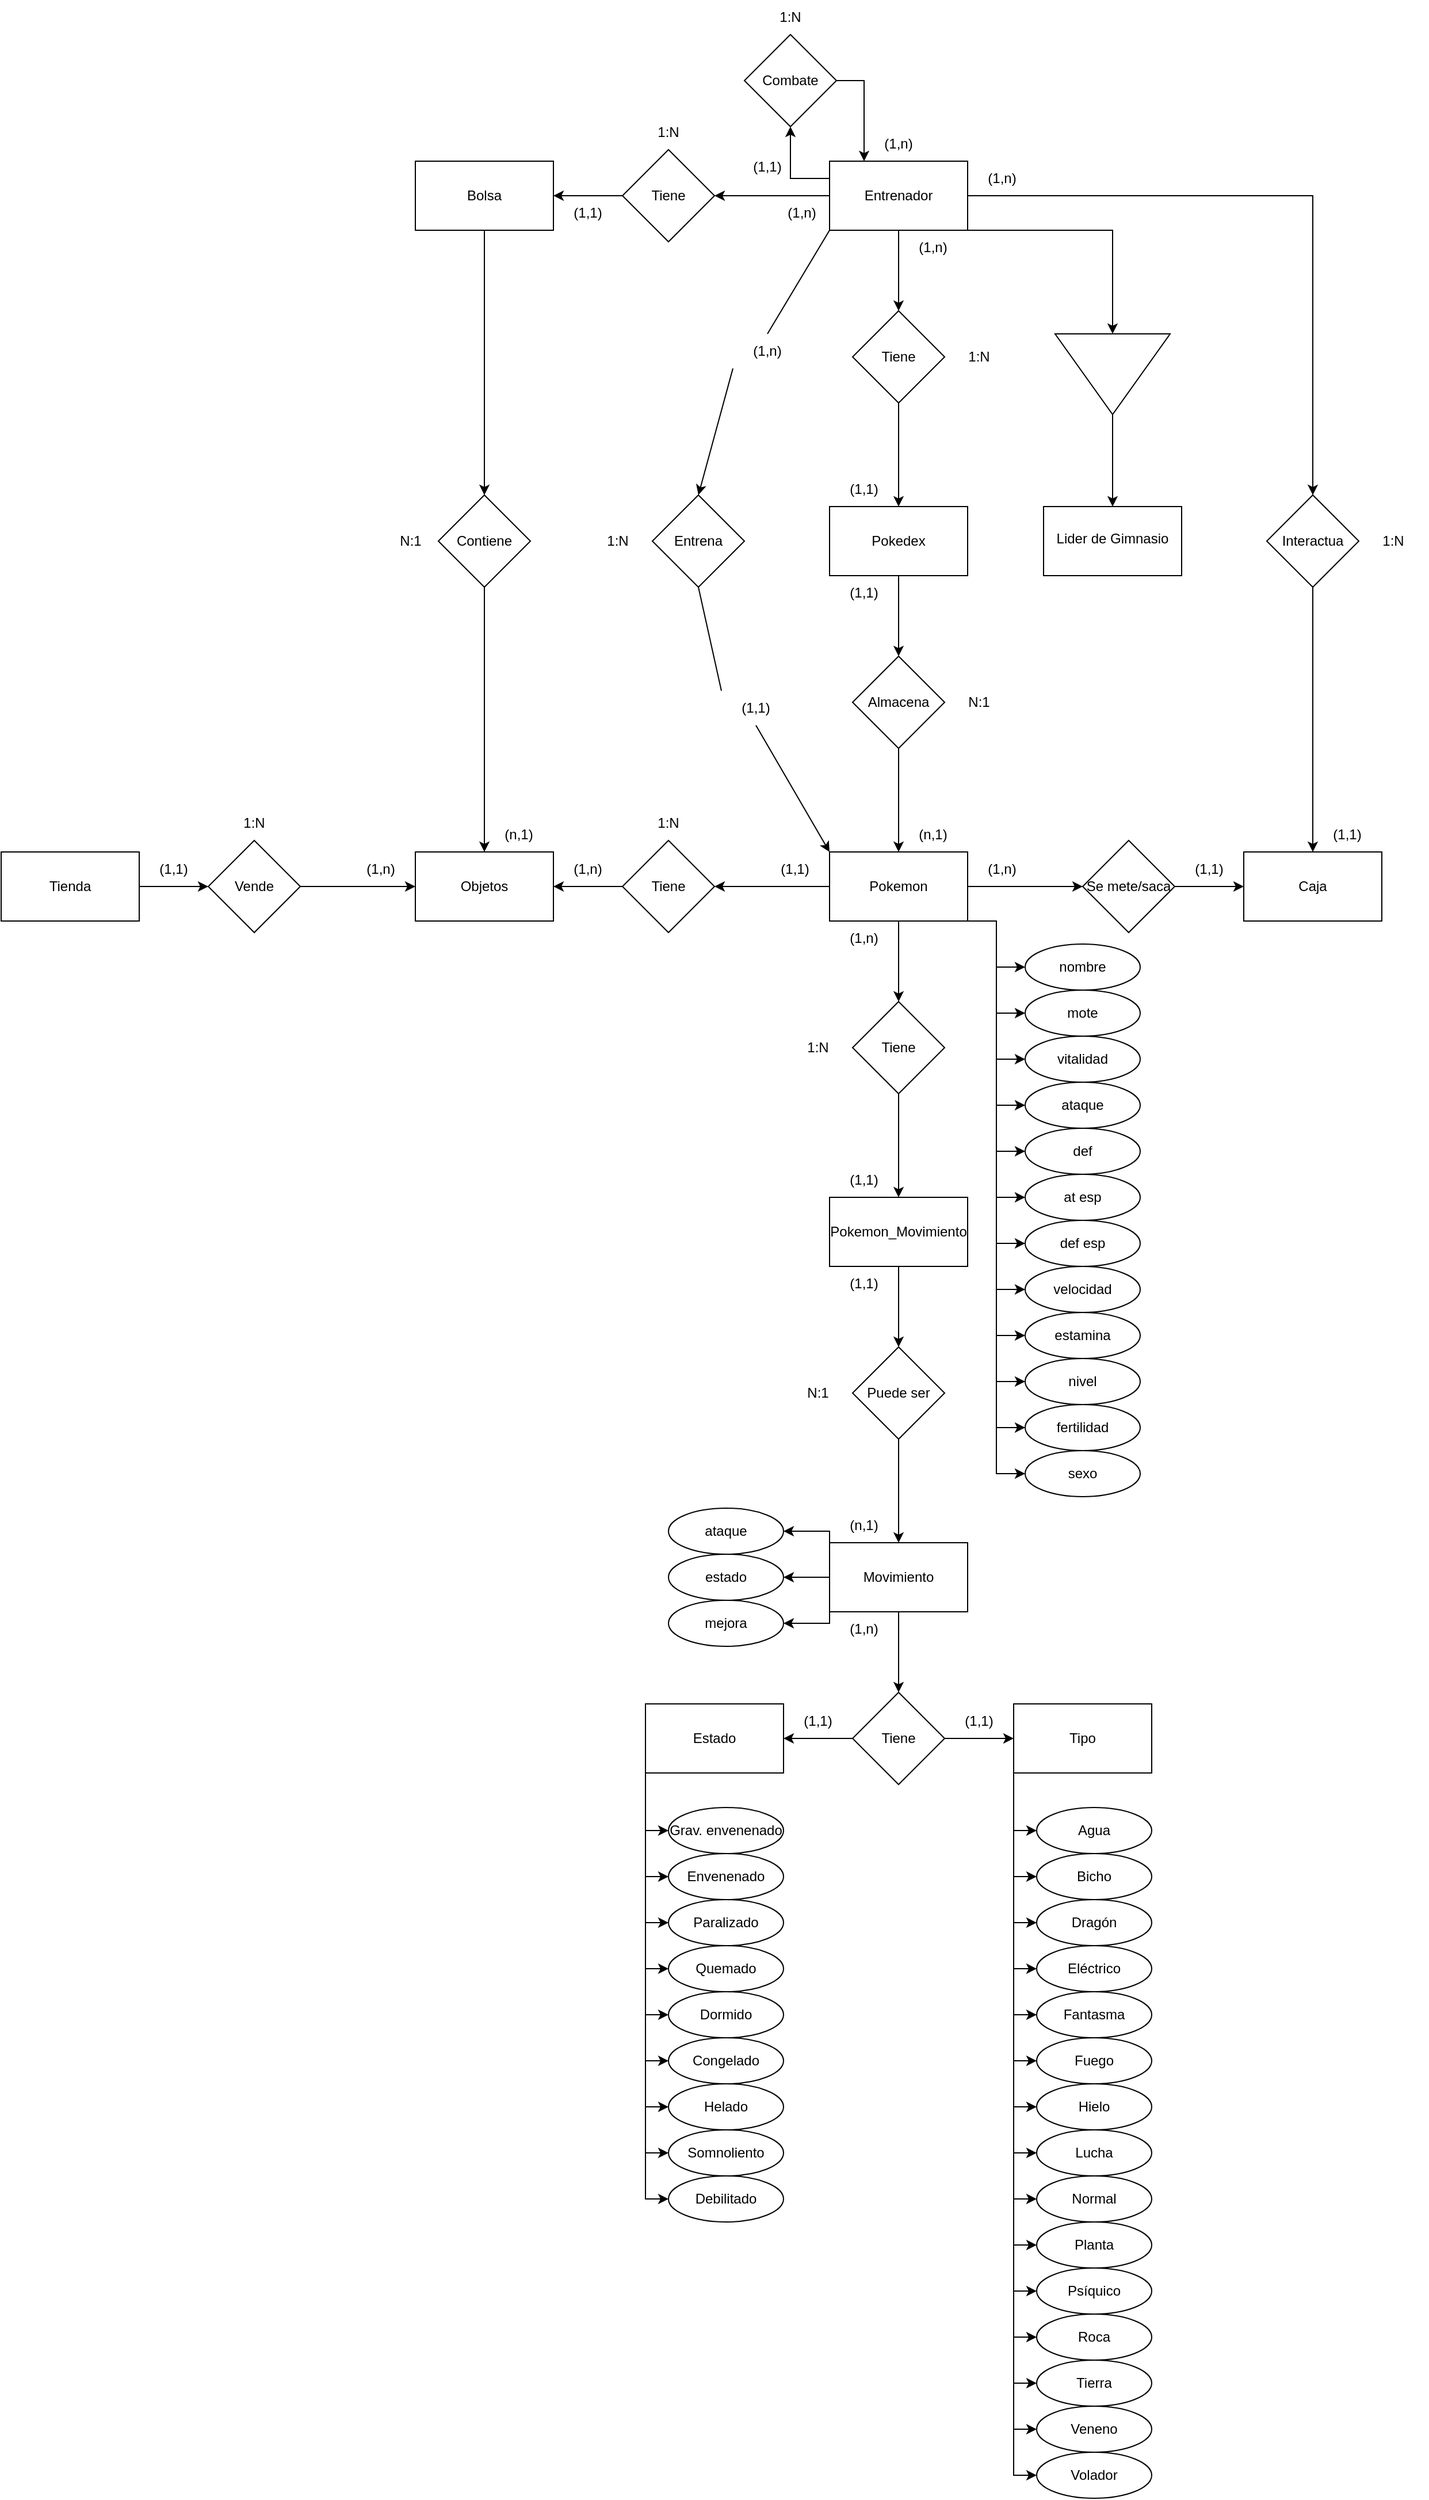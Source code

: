 <mxfile version="20.8.10" type="device"><diagram name="Página-1" id="UZi8G5ToxHjI9RxdLOUk"><mxGraphModel dx="1949" dy="1709" grid="1" gridSize="10" guides="1" tooltips="1" connect="1" arrows="1" fold="1" page="1" pageScale="1" pageWidth="827" pageHeight="1169" math="0" shadow="0"><root><mxCell id="0"/><mxCell id="1" parent="0"/><mxCell id="4YeHbaKFxN3O4BO8iiY4-3" value="" style="edgeStyle=orthogonalEdgeStyle;rounded=0;orthogonalLoop=1;jettySize=auto;html=1;" parent="1" source="4YeHbaKFxN3O4BO8iiY4-1" target="4YeHbaKFxN3O4BO8iiY4-2" edge="1"><mxGeometry relative="1" as="geometry"/></mxCell><mxCell id="4YeHbaKFxN3O4BO8iiY4-11" style="edgeStyle=orthogonalEdgeStyle;rounded=0;orthogonalLoop=1;jettySize=auto;html=1;exitX=0;exitY=0.25;exitDx=0;exitDy=0;entryX=0.5;entryY=1;entryDx=0;entryDy=0;" parent="1" source="4YeHbaKFxN3O4BO8iiY4-1" target="4YeHbaKFxN3O4BO8iiY4-10" edge="1"><mxGeometry relative="1" as="geometry"/></mxCell><mxCell id="4YeHbaKFxN3O4BO8iiY4-14" value="" style="edgeStyle=orthogonalEdgeStyle;rounded=0;orthogonalLoop=1;jettySize=auto;html=1;" parent="1" source="4YeHbaKFxN3O4BO8iiY4-1" target="4YeHbaKFxN3O4BO8iiY4-13" edge="1"><mxGeometry relative="1" as="geometry"/></mxCell><mxCell id="4YeHbaKFxN3O4BO8iiY4-26" style="edgeStyle=none;rounded=0;orthogonalLoop=1;jettySize=auto;html=1;exitX=0;exitY=1;exitDx=0;exitDy=0;entryX=0.5;entryY=0;entryDx=0;entryDy=0;startArrow=none;" parent="1" source="4YeHbaKFxN3O4BO8iiY4-72" target="4YeHbaKFxN3O4BO8iiY4-24" edge="1"><mxGeometry relative="1" as="geometry"/></mxCell><mxCell id="4YeHbaKFxN3O4BO8iiY4-49" style="edgeStyle=elbowEdgeStyle;rounded=0;orthogonalLoop=1;jettySize=auto;elbow=vertical;html=1;exitX=1;exitY=0.5;exitDx=0;exitDy=0;entryX=0.5;entryY=0;entryDx=0;entryDy=0;" parent="1" source="4YeHbaKFxN3O4BO8iiY4-1" target="4YeHbaKFxN3O4BO8iiY4-47" edge="1"><mxGeometry relative="1" as="geometry"><Array as="points"><mxPoint x="620" y="140"/></Array></mxGeometry></mxCell><mxCell id="4YeHbaKFxN3O4BO8iiY4-68" style="edgeStyle=elbowEdgeStyle;rounded=0;orthogonalLoop=1;jettySize=auto;elbow=vertical;html=1;exitX=1;exitY=0.75;exitDx=0;exitDy=0;entryX=0.5;entryY=1;entryDx=0;entryDy=0;entryPerimeter=0;" parent="1" source="4YeHbaKFxN3O4BO8iiY4-1" target="4YeHbaKFxN3O4BO8iiY4-69" edge="1"><mxGeometry relative="1" as="geometry"><mxPoint x="600" y="220" as="targetPoint"/><Array as="points"><mxPoint x="540" y="170"/></Array></mxGeometry></mxCell><mxCell id="4YeHbaKFxN3O4BO8iiY4-1" value="Entrenador" style="rounded=0;whiteSpace=wrap;html=1;" parent="1" vertex="1"><mxGeometry x="354" y="110" width="120" height="60" as="geometry"/></mxCell><mxCell id="4YeHbaKFxN3O4BO8iiY4-5" value="" style="edgeStyle=orthogonalEdgeStyle;rounded=0;orthogonalLoop=1;jettySize=auto;html=1;" parent="1" source="4YeHbaKFxN3O4BO8iiY4-2" target="4YeHbaKFxN3O4BO8iiY4-4" edge="1"><mxGeometry relative="1" as="geometry"/></mxCell><mxCell id="4YeHbaKFxN3O4BO8iiY4-2" value="Tiene" style="rhombus;whiteSpace=wrap;html=1;rounded=0;" parent="1" vertex="1"><mxGeometry x="374" y="240" width="80" height="80" as="geometry"/></mxCell><mxCell id="4YeHbaKFxN3O4BO8iiY4-7" value="" style="edgeStyle=orthogonalEdgeStyle;rounded=0;orthogonalLoop=1;jettySize=auto;html=1;" parent="1" source="4YeHbaKFxN3O4BO8iiY4-4" target="4YeHbaKFxN3O4BO8iiY4-6" edge="1"><mxGeometry relative="1" as="geometry"/></mxCell><mxCell id="4YeHbaKFxN3O4BO8iiY4-4" value="Pokedex" style="whiteSpace=wrap;html=1;rounded=0;" parent="1" vertex="1"><mxGeometry x="354" y="410" width="120" height="60" as="geometry"/></mxCell><mxCell id="4YeHbaKFxN3O4BO8iiY4-9" value="" style="edgeStyle=orthogonalEdgeStyle;rounded=0;orthogonalLoop=1;jettySize=auto;html=1;" parent="1" source="4YeHbaKFxN3O4BO8iiY4-6" target="4YeHbaKFxN3O4BO8iiY4-8" edge="1"><mxGeometry relative="1" as="geometry"/></mxCell><mxCell id="4YeHbaKFxN3O4BO8iiY4-6" value="Almacena" style="rhombus;whiteSpace=wrap;html=1;rounded=0;" parent="1" vertex="1"><mxGeometry x="374" y="540" width="80" height="80" as="geometry"/></mxCell><mxCell id="4YeHbaKFxN3O4BO8iiY4-18" value="" style="edgeStyle=orthogonalEdgeStyle;rounded=0;orthogonalLoop=1;jettySize=auto;html=1;" parent="1" source="4YeHbaKFxN3O4BO8iiY4-8" target="4YeHbaKFxN3O4BO8iiY4-17" edge="1"><mxGeometry relative="1" as="geometry"/></mxCell><mxCell id="4YeHbaKFxN3O4BO8iiY4-40" value="" style="edgeStyle=none;rounded=0;orthogonalLoop=1;jettySize=auto;html=1;" parent="1" source="4YeHbaKFxN3O4BO8iiY4-8" target="4YeHbaKFxN3O4BO8iiY4-39" edge="1"><mxGeometry relative="1" as="geometry"/></mxCell><mxCell id="4YeHbaKFxN3O4BO8iiY4-51" value="" style="edgeStyle=elbowEdgeStyle;rounded=0;orthogonalLoop=1;jettySize=auto;elbow=vertical;html=1;" parent="1" source="4YeHbaKFxN3O4BO8iiY4-8" target="4YeHbaKFxN3O4BO8iiY4-50" edge="1"><mxGeometry relative="1" as="geometry"/></mxCell><mxCell id="4YeHbaKFxN3O4BO8iiY4-188" style="edgeStyle=elbowEdgeStyle;rounded=0;orthogonalLoop=1;jettySize=auto;html=1;exitX=1;exitY=1;exitDx=0;exitDy=0;entryX=0;entryY=0.5;entryDx=0;entryDy=0;" parent="1" source="4YeHbaKFxN3O4BO8iiY4-8" target="4YeHbaKFxN3O4BO8iiY4-176" edge="1"><mxGeometry relative="1" as="geometry"/></mxCell><mxCell id="4YeHbaKFxN3O4BO8iiY4-189" style="edgeStyle=elbowEdgeStyle;rounded=0;orthogonalLoop=1;jettySize=auto;html=1;exitX=1;exitY=1;exitDx=0;exitDy=0;entryX=0;entryY=0.5;entryDx=0;entryDy=0;" parent="1" source="4YeHbaKFxN3O4BO8iiY4-8" target="4YeHbaKFxN3O4BO8iiY4-177" edge="1"><mxGeometry relative="1" as="geometry"/></mxCell><mxCell id="4YeHbaKFxN3O4BO8iiY4-190" style="edgeStyle=elbowEdgeStyle;rounded=0;orthogonalLoop=1;jettySize=auto;html=1;exitX=1;exitY=1;exitDx=0;exitDy=0;entryX=0;entryY=0.5;entryDx=0;entryDy=0;" parent="1" source="4YeHbaKFxN3O4BO8iiY4-8" target="4YeHbaKFxN3O4BO8iiY4-178" edge="1"><mxGeometry relative="1" as="geometry"/></mxCell><mxCell id="4YeHbaKFxN3O4BO8iiY4-191" style="edgeStyle=elbowEdgeStyle;rounded=0;orthogonalLoop=1;jettySize=auto;html=1;exitX=1;exitY=1;exitDx=0;exitDy=0;entryX=0;entryY=0.5;entryDx=0;entryDy=0;" parent="1" source="4YeHbaKFxN3O4BO8iiY4-8" target="4YeHbaKFxN3O4BO8iiY4-179" edge="1"><mxGeometry relative="1" as="geometry"/></mxCell><mxCell id="4YeHbaKFxN3O4BO8iiY4-192" style="edgeStyle=elbowEdgeStyle;rounded=0;orthogonalLoop=1;jettySize=auto;html=1;exitX=1;exitY=1;exitDx=0;exitDy=0;entryX=0;entryY=0.5;entryDx=0;entryDy=0;" parent="1" source="4YeHbaKFxN3O4BO8iiY4-8" target="4YeHbaKFxN3O4BO8iiY4-180" edge="1"><mxGeometry relative="1" as="geometry"/></mxCell><mxCell id="4YeHbaKFxN3O4BO8iiY4-193" style="edgeStyle=elbowEdgeStyle;rounded=0;orthogonalLoop=1;jettySize=auto;html=1;exitX=1;exitY=1;exitDx=0;exitDy=0;entryX=0;entryY=0.5;entryDx=0;entryDy=0;" parent="1" source="4YeHbaKFxN3O4BO8iiY4-8" target="4YeHbaKFxN3O4BO8iiY4-181" edge="1"><mxGeometry relative="1" as="geometry"/></mxCell><mxCell id="4YeHbaKFxN3O4BO8iiY4-194" style="edgeStyle=elbowEdgeStyle;rounded=0;orthogonalLoop=1;jettySize=auto;html=1;exitX=1;exitY=1;exitDx=0;exitDy=0;entryX=0;entryY=0.5;entryDx=0;entryDy=0;" parent="1" source="4YeHbaKFxN3O4BO8iiY4-8" target="4YeHbaKFxN3O4BO8iiY4-182" edge="1"><mxGeometry relative="1" as="geometry"/></mxCell><mxCell id="4YeHbaKFxN3O4BO8iiY4-195" style="edgeStyle=elbowEdgeStyle;rounded=0;orthogonalLoop=1;jettySize=auto;html=1;exitX=1;exitY=1;exitDx=0;exitDy=0;entryX=0;entryY=0.5;entryDx=0;entryDy=0;" parent="1" source="4YeHbaKFxN3O4BO8iiY4-8" target="4YeHbaKFxN3O4BO8iiY4-183" edge="1"><mxGeometry relative="1" as="geometry"/></mxCell><mxCell id="4YeHbaKFxN3O4BO8iiY4-196" style="edgeStyle=elbowEdgeStyle;rounded=0;orthogonalLoop=1;jettySize=auto;html=1;exitX=1;exitY=1;exitDx=0;exitDy=0;entryX=0;entryY=0.5;entryDx=0;entryDy=0;" parent="1" source="4YeHbaKFxN3O4BO8iiY4-8" target="4YeHbaKFxN3O4BO8iiY4-184" edge="1"><mxGeometry relative="1" as="geometry"/></mxCell><mxCell id="4YeHbaKFxN3O4BO8iiY4-197" style="edgeStyle=elbowEdgeStyle;rounded=0;orthogonalLoop=1;jettySize=auto;html=1;exitX=1;exitY=1;exitDx=0;exitDy=0;entryX=0;entryY=0.5;entryDx=0;entryDy=0;" parent="1" source="4YeHbaKFxN3O4BO8iiY4-8" target="4YeHbaKFxN3O4BO8iiY4-185" edge="1"><mxGeometry relative="1" as="geometry"/></mxCell><mxCell id="4YeHbaKFxN3O4BO8iiY4-198" style="edgeStyle=elbowEdgeStyle;rounded=0;orthogonalLoop=1;jettySize=auto;html=1;exitX=1;exitY=1;exitDx=0;exitDy=0;entryX=0;entryY=0.5;entryDx=0;entryDy=0;" parent="1" source="4YeHbaKFxN3O4BO8iiY4-8" target="4YeHbaKFxN3O4BO8iiY4-186" edge="1"><mxGeometry relative="1" as="geometry"/></mxCell><mxCell id="4YeHbaKFxN3O4BO8iiY4-199" style="edgeStyle=elbowEdgeStyle;rounded=0;orthogonalLoop=1;jettySize=auto;html=1;exitX=1;exitY=1;exitDx=0;exitDy=0;entryX=0;entryY=0.5;entryDx=0;entryDy=0;" parent="1" source="4YeHbaKFxN3O4BO8iiY4-8" target="4YeHbaKFxN3O4BO8iiY4-187" edge="1"><mxGeometry relative="1" as="geometry"/></mxCell><mxCell id="4YeHbaKFxN3O4BO8iiY4-8" value="Pokemon" style="rounded=0;whiteSpace=wrap;html=1;" parent="1" vertex="1"><mxGeometry x="354" y="710" width="120" height="60" as="geometry"/></mxCell><mxCell id="4YeHbaKFxN3O4BO8iiY4-12" style="edgeStyle=orthogonalEdgeStyle;rounded=0;orthogonalLoop=1;jettySize=auto;html=1;exitX=1;exitY=0.5;exitDx=0;exitDy=0;entryX=0.25;entryY=0;entryDx=0;entryDy=0;" parent="1" source="4YeHbaKFxN3O4BO8iiY4-10" target="4YeHbaKFxN3O4BO8iiY4-1" edge="1"><mxGeometry relative="1" as="geometry"/></mxCell><mxCell id="4YeHbaKFxN3O4BO8iiY4-10" value="Combate" style="rhombus;whiteSpace=wrap;html=1;rounded=0;" parent="1" vertex="1"><mxGeometry x="280" width="80" height="80" as="geometry"/></mxCell><mxCell id="4YeHbaKFxN3O4BO8iiY4-16" value="" style="edgeStyle=orthogonalEdgeStyle;rounded=0;orthogonalLoop=1;jettySize=auto;html=1;" parent="1" source="4YeHbaKFxN3O4BO8iiY4-13" target="4YeHbaKFxN3O4BO8iiY4-15" edge="1"><mxGeometry relative="1" as="geometry"/></mxCell><mxCell id="4YeHbaKFxN3O4BO8iiY4-13" value="Tiene" style="rhombus;whiteSpace=wrap;html=1;rounded=0;" parent="1" vertex="1"><mxGeometry x="174" y="100" width="80" height="80" as="geometry"/></mxCell><mxCell id="4YeHbaKFxN3O4BO8iiY4-22" value="" style="edgeStyle=orthogonalEdgeStyle;rounded=0;orthogonalLoop=1;jettySize=auto;html=1;" parent="1" source="4YeHbaKFxN3O4BO8iiY4-15" target="4YeHbaKFxN3O4BO8iiY4-21" edge="1"><mxGeometry relative="1" as="geometry"/></mxCell><mxCell id="4YeHbaKFxN3O4BO8iiY4-15" value="Bolsa" style="rounded=0;whiteSpace=wrap;html=1;" parent="1" vertex="1"><mxGeometry x="-6" y="110" width="120" height="60" as="geometry"/></mxCell><mxCell id="4YeHbaKFxN3O4BO8iiY4-20" value="" style="edgeStyle=orthogonalEdgeStyle;rounded=0;orthogonalLoop=1;jettySize=auto;html=1;" parent="1" source="4YeHbaKFxN3O4BO8iiY4-17" target="4YeHbaKFxN3O4BO8iiY4-19" edge="1"><mxGeometry relative="1" as="geometry"/></mxCell><mxCell id="4YeHbaKFxN3O4BO8iiY4-17" value="Tiene" style="rhombus;whiteSpace=wrap;html=1;rounded=0;" parent="1" vertex="1"><mxGeometry x="174" y="700" width="80" height="80" as="geometry"/></mxCell><mxCell id="4YeHbaKFxN3O4BO8iiY4-19" value="Objetos" style="whiteSpace=wrap;html=1;rounded=0;" parent="1" vertex="1"><mxGeometry x="-6" y="710" width="120" height="60" as="geometry"/></mxCell><mxCell id="4YeHbaKFxN3O4BO8iiY4-23" style="edgeStyle=orthogonalEdgeStyle;rounded=0;orthogonalLoop=1;jettySize=auto;html=1;exitX=0.5;exitY=1;exitDx=0;exitDy=0;entryX=0.5;entryY=0;entryDx=0;entryDy=0;" parent="1" source="4YeHbaKFxN3O4BO8iiY4-21" target="4YeHbaKFxN3O4BO8iiY4-19" edge="1"><mxGeometry relative="1" as="geometry"/></mxCell><mxCell id="4YeHbaKFxN3O4BO8iiY4-21" value="Contiene" style="rhombus;whiteSpace=wrap;html=1;rounded=0;" parent="1" vertex="1"><mxGeometry x="14" y="400" width="80" height="80" as="geometry"/></mxCell><mxCell id="4YeHbaKFxN3O4BO8iiY4-27" style="edgeStyle=none;rounded=0;orthogonalLoop=1;jettySize=auto;html=1;exitX=0.5;exitY=1;exitDx=0;exitDy=0;entryX=0;entryY=0;entryDx=0;entryDy=0;startArrow=none;" parent="1" source="4YeHbaKFxN3O4BO8iiY4-75" target="4YeHbaKFxN3O4BO8iiY4-8" edge="1"><mxGeometry relative="1" as="geometry"/></mxCell><mxCell id="4YeHbaKFxN3O4BO8iiY4-24" value="Entrena" style="rhombus;whiteSpace=wrap;html=1;rounded=0;" parent="1" vertex="1"><mxGeometry x="200" y="400" width="80" height="80" as="geometry"/></mxCell><mxCell id="4YeHbaKFxN3O4BO8iiY4-38" style="edgeStyle=none;rounded=0;orthogonalLoop=1;jettySize=auto;html=1;exitX=1;exitY=0.5;exitDx=0;exitDy=0;entryX=0;entryY=0.5;entryDx=0;entryDy=0;" parent="1" source="4YeHbaKFxN3O4BO8iiY4-32" target="4YeHbaKFxN3O4BO8iiY4-19" edge="1"><mxGeometry relative="1" as="geometry"/></mxCell><mxCell id="4YeHbaKFxN3O4BO8iiY4-32" value="Vende" style="rhombus;whiteSpace=wrap;html=1;rounded=0;" parent="1" vertex="1"><mxGeometry x="-186" y="700" width="80" height="80" as="geometry"/></mxCell><mxCell id="4YeHbaKFxN3O4BO8iiY4-37" style="edgeStyle=none;rounded=0;orthogonalLoop=1;jettySize=auto;html=1;exitX=1;exitY=0.5;exitDx=0;exitDy=0;entryX=0;entryY=0.5;entryDx=0;entryDy=0;" parent="1" source="4YeHbaKFxN3O4BO8iiY4-34" target="4YeHbaKFxN3O4BO8iiY4-32" edge="1"><mxGeometry relative="1" as="geometry"/></mxCell><mxCell id="4YeHbaKFxN3O4BO8iiY4-34" value="Tienda" style="whiteSpace=wrap;html=1;rounded=0;" parent="1" vertex="1"><mxGeometry x="-366" y="710" width="120" height="60" as="geometry"/></mxCell><mxCell id="4YeHbaKFxN3O4BO8iiY4-42" value="" style="edgeStyle=none;rounded=0;orthogonalLoop=1;jettySize=auto;html=1;" parent="1" source="4YeHbaKFxN3O4BO8iiY4-39" target="4YeHbaKFxN3O4BO8iiY4-41" edge="1"><mxGeometry relative="1" as="geometry"/></mxCell><mxCell id="4YeHbaKFxN3O4BO8iiY4-39" value="Se mete/saca" style="rhombus;whiteSpace=wrap;html=1;rounded=0;" parent="1" vertex="1"><mxGeometry x="574" y="700" width="80" height="80" as="geometry"/></mxCell><mxCell id="4YeHbaKFxN3O4BO8iiY4-41" value="Caja" style="whiteSpace=wrap;html=1;rounded=0;" parent="1" vertex="1"><mxGeometry x="714" y="710" width="120" height="60" as="geometry"/></mxCell><mxCell id="4YeHbaKFxN3O4BO8iiY4-48" style="edgeStyle=elbowEdgeStyle;rounded=0;orthogonalLoop=1;jettySize=auto;elbow=vertical;html=1;exitX=0.5;exitY=1;exitDx=0;exitDy=0;entryX=0.5;entryY=0;entryDx=0;entryDy=0;" parent="1" source="4YeHbaKFxN3O4BO8iiY4-47" target="4YeHbaKFxN3O4BO8iiY4-41" edge="1"><mxGeometry relative="1" as="geometry"/></mxCell><mxCell id="4YeHbaKFxN3O4BO8iiY4-47" value="Interactua" style="rhombus;whiteSpace=wrap;html=1;rounded=0;" parent="1" vertex="1"><mxGeometry x="734" y="400" width="80" height="80" as="geometry"/></mxCell><mxCell id="4YeHbaKFxN3O4BO8iiY4-53" value="" style="edgeStyle=elbowEdgeStyle;rounded=0;orthogonalLoop=1;jettySize=auto;elbow=vertical;html=1;" parent="1" source="4YeHbaKFxN3O4BO8iiY4-50" target="4YeHbaKFxN3O4BO8iiY4-52" edge="1"><mxGeometry relative="1" as="geometry"/></mxCell><mxCell id="4YeHbaKFxN3O4BO8iiY4-50" value="Tiene" style="rhombus;whiteSpace=wrap;html=1;rounded=0;" parent="1" vertex="1"><mxGeometry x="374" y="840" width="80" height="80" as="geometry"/></mxCell><mxCell id="4YeHbaKFxN3O4BO8iiY4-55" value="" style="edgeStyle=elbowEdgeStyle;rounded=0;orthogonalLoop=1;jettySize=auto;elbow=vertical;html=1;" parent="1" source="4YeHbaKFxN3O4BO8iiY4-52" target="4YeHbaKFxN3O4BO8iiY4-54" edge="1"><mxGeometry relative="1" as="geometry"/></mxCell><mxCell id="4YeHbaKFxN3O4BO8iiY4-52" value="Pokemon_Movimiento" style="whiteSpace=wrap;html=1;rounded=0;" parent="1" vertex="1"><mxGeometry x="354" y="1010" width="120" height="60" as="geometry"/></mxCell><mxCell id="4YeHbaKFxN3O4BO8iiY4-61" value="" style="edgeStyle=elbowEdgeStyle;rounded=0;orthogonalLoop=1;jettySize=auto;elbow=vertical;html=1;" parent="1" source="4YeHbaKFxN3O4BO8iiY4-54" target="4YeHbaKFxN3O4BO8iiY4-60" edge="1"><mxGeometry relative="1" as="geometry"/></mxCell><mxCell id="4YeHbaKFxN3O4BO8iiY4-54" value="Puede ser" style="rhombus;whiteSpace=wrap;html=1;rounded=0;" parent="1" vertex="1"><mxGeometry x="374" y="1140" width="80" height="80" as="geometry"/></mxCell><mxCell id="4YeHbaKFxN3O4BO8iiY4-63" value="" style="edgeStyle=elbowEdgeStyle;rounded=0;orthogonalLoop=1;jettySize=auto;elbow=vertical;html=1;" parent="1" source="4YeHbaKFxN3O4BO8iiY4-60" target="4YeHbaKFxN3O4BO8iiY4-62" edge="1"><mxGeometry relative="1" as="geometry"/></mxCell><mxCell id="4YeHbaKFxN3O4BO8iiY4-122" style="edgeStyle=elbowEdgeStyle;rounded=0;orthogonalLoop=1;jettySize=auto;elbow=vertical;html=1;exitX=0;exitY=0.5;exitDx=0;exitDy=0;entryX=1;entryY=0.5;entryDx=0;entryDy=0;" parent="1" source="4YeHbaKFxN3O4BO8iiY4-60" target="4YeHbaKFxN3O4BO8iiY4-119" edge="1"><mxGeometry relative="1" as="geometry"/></mxCell><mxCell id="4YeHbaKFxN3O4BO8iiY4-123" style="edgeStyle=elbowEdgeStyle;rounded=0;orthogonalLoop=1;jettySize=auto;elbow=vertical;html=1;exitX=0;exitY=0.5;exitDx=0;exitDy=0;entryX=1;entryY=0.5;entryDx=0;entryDy=0;" parent="1" source="4YeHbaKFxN3O4BO8iiY4-60" target="4YeHbaKFxN3O4BO8iiY4-118" edge="1"><mxGeometry relative="1" as="geometry"><Array as="points"><mxPoint x="340" y="1300"/></Array></mxGeometry></mxCell><mxCell id="4YeHbaKFxN3O4BO8iiY4-124" style="edgeStyle=elbowEdgeStyle;rounded=0;orthogonalLoop=1;jettySize=auto;elbow=vertical;html=1;exitX=0;exitY=0.5;exitDx=0;exitDy=0;entryX=1;entryY=0.5;entryDx=0;entryDy=0;" parent="1" source="4YeHbaKFxN3O4BO8iiY4-60" target="4YeHbaKFxN3O4BO8iiY4-120" edge="1"><mxGeometry relative="1" as="geometry"><Array as="points"><mxPoint x="330" y="1380"/></Array></mxGeometry></mxCell><mxCell id="4YeHbaKFxN3O4BO8iiY4-60" value="Movimiento" style="whiteSpace=wrap;html=1;rounded=0;" parent="1" vertex="1"><mxGeometry x="354" y="1310" width="120" height="60" as="geometry"/></mxCell><mxCell id="4YeHbaKFxN3O4BO8iiY4-65" value="" style="edgeStyle=elbowEdgeStyle;rounded=0;orthogonalLoop=1;jettySize=auto;elbow=vertical;html=1;" parent="1" source="4YeHbaKFxN3O4BO8iiY4-62" target="4YeHbaKFxN3O4BO8iiY4-64" edge="1"><mxGeometry relative="1" as="geometry"/></mxCell><mxCell id="4YeHbaKFxN3O4BO8iiY4-67" value="" style="edgeStyle=elbowEdgeStyle;rounded=0;orthogonalLoop=1;jettySize=auto;elbow=vertical;html=1;" parent="1" source="4YeHbaKFxN3O4BO8iiY4-62" target="4YeHbaKFxN3O4BO8iiY4-66" edge="1"><mxGeometry relative="1" as="geometry"/></mxCell><mxCell id="4YeHbaKFxN3O4BO8iiY4-62" value="Tiene" style="rhombus;whiteSpace=wrap;html=1;rounded=0;" parent="1" vertex="1"><mxGeometry x="374" y="1440" width="80" height="80" as="geometry"/></mxCell><mxCell id="4YeHbaKFxN3O4BO8iiY4-161" style="edgeStyle=elbowEdgeStyle;rounded=0;orthogonalLoop=1;jettySize=auto;html=1;exitX=0;exitY=1;exitDx=0;exitDy=0;entryX=0;entryY=0.5;entryDx=0;entryDy=0;" parent="1" source="4YeHbaKFxN3O4BO8iiY4-64" target="4YeHbaKFxN3O4BO8iiY4-146" edge="1"><mxGeometry relative="1" as="geometry"><Array as="points"><mxPoint x="514" y="1550"/></Array></mxGeometry></mxCell><mxCell id="4YeHbaKFxN3O4BO8iiY4-162" style="edgeStyle=elbowEdgeStyle;rounded=0;orthogonalLoop=1;jettySize=auto;html=1;exitX=0;exitY=1;exitDx=0;exitDy=0;entryX=0;entryY=0.5;entryDx=0;entryDy=0;" parent="1" source="4YeHbaKFxN3O4BO8iiY4-64" target="4YeHbaKFxN3O4BO8iiY4-147" edge="1"><mxGeometry relative="1" as="geometry"><Array as="points"><mxPoint x="514" y="1550"/></Array></mxGeometry></mxCell><mxCell id="4YeHbaKFxN3O4BO8iiY4-163" style="edgeStyle=elbowEdgeStyle;rounded=0;orthogonalLoop=1;jettySize=auto;html=1;exitX=0;exitY=1;exitDx=0;exitDy=0;entryX=0;entryY=0.5;entryDx=0;entryDy=0;" parent="1" source="4YeHbaKFxN3O4BO8iiY4-64" target="4YeHbaKFxN3O4BO8iiY4-148" edge="1"><mxGeometry relative="1" as="geometry"><Array as="points"><mxPoint x="514" y="1550"/></Array></mxGeometry></mxCell><mxCell id="4YeHbaKFxN3O4BO8iiY4-164" style="edgeStyle=elbowEdgeStyle;rounded=0;orthogonalLoop=1;jettySize=auto;html=1;exitX=0;exitY=1;exitDx=0;exitDy=0;entryX=0;entryY=0.5;entryDx=0;entryDy=0;" parent="1" source="4YeHbaKFxN3O4BO8iiY4-64" target="4YeHbaKFxN3O4BO8iiY4-149" edge="1"><mxGeometry relative="1" as="geometry"><Array as="points"><mxPoint x="514" y="1550"/></Array></mxGeometry></mxCell><mxCell id="4YeHbaKFxN3O4BO8iiY4-165" style="edgeStyle=elbowEdgeStyle;rounded=0;orthogonalLoop=1;jettySize=auto;html=1;exitX=0;exitY=1;exitDx=0;exitDy=0;entryX=0;entryY=0.5;entryDx=0;entryDy=0;" parent="1" source="4YeHbaKFxN3O4BO8iiY4-64" target="4YeHbaKFxN3O4BO8iiY4-150" edge="1"><mxGeometry relative="1" as="geometry"><Array as="points"><mxPoint x="514" y="1540"/></Array></mxGeometry></mxCell><mxCell id="4YeHbaKFxN3O4BO8iiY4-166" style="edgeStyle=elbowEdgeStyle;rounded=0;orthogonalLoop=1;jettySize=auto;html=1;exitX=0;exitY=1;exitDx=0;exitDy=0;entryX=0;entryY=0.5;entryDx=0;entryDy=0;" parent="1" source="4YeHbaKFxN3O4BO8iiY4-64" target="4YeHbaKFxN3O4BO8iiY4-151" edge="1"><mxGeometry relative="1" as="geometry"><Array as="points"><mxPoint x="514" y="1540"/></Array></mxGeometry></mxCell><mxCell id="4YeHbaKFxN3O4BO8iiY4-167" style="edgeStyle=elbowEdgeStyle;rounded=0;orthogonalLoop=1;jettySize=auto;html=1;exitX=0;exitY=1;exitDx=0;exitDy=0;entryX=0;entryY=0.5;entryDx=0;entryDy=0;" parent="1" source="4YeHbaKFxN3O4BO8iiY4-64" target="4YeHbaKFxN3O4BO8iiY4-152" edge="1"><mxGeometry relative="1" as="geometry"><Array as="points"><mxPoint x="514" y="1550"/></Array></mxGeometry></mxCell><mxCell id="4YeHbaKFxN3O4BO8iiY4-168" style="edgeStyle=elbowEdgeStyle;rounded=0;orthogonalLoop=1;jettySize=auto;html=1;exitX=0;exitY=1;exitDx=0;exitDy=0;entryX=0;entryY=0.5;entryDx=0;entryDy=0;" parent="1" source="4YeHbaKFxN3O4BO8iiY4-64" target="4YeHbaKFxN3O4BO8iiY4-153" edge="1"><mxGeometry relative="1" as="geometry"><Array as="points"><mxPoint x="514" y="1540"/></Array></mxGeometry></mxCell><mxCell id="4YeHbaKFxN3O4BO8iiY4-169" style="edgeStyle=elbowEdgeStyle;rounded=0;orthogonalLoop=1;jettySize=auto;html=1;exitX=0;exitY=1;exitDx=0;exitDy=0;entryX=0;entryY=0.5;entryDx=0;entryDy=0;" parent="1" source="4YeHbaKFxN3O4BO8iiY4-64" target="4YeHbaKFxN3O4BO8iiY4-154" edge="1"><mxGeometry relative="1" as="geometry"><Array as="points"><mxPoint x="514" y="1540"/></Array></mxGeometry></mxCell><mxCell id="4YeHbaKFxN3O4BO8iiY4-170" style="edgeStyle=elbowEdgeStyle;rounded=0;orthogonalLoop=1;jettySize=auto;html=1;exitX=0;exitY=1;exitDx=0;exitDy=0;entryX=0;entryY=0.5;entryDx=0;entryDy=0;" parent="1" source="4YeHbaKFxN3O4BO8iiY4-64" target="4YeHbaKFxN3O4BO8iiY4-155" edge="1"><mxGeometry relative="1" as="geometry"><Array as="points"><mxPoint x="514" y="1550"/></Array></mxGeometry></mxCell><mxCell id="4YeHbaKFxN3O4BO8iiY4-171" style="edgeStyle=elbowEdgeStyle;rounded=0;orthogonalLoop=1;jettySize=auto;html=1;exitX=0;exitY=1;exitDx=0;exitDy=0;entryX=0;entryY=0.5;entryDx=0;entryDy=0;" parent="1" source="4YeHbaKFxN3O4BO8iiY4-64" target="4YeHbaKFxN3O4BO8iiY4-156" edge="1"><mxGeometry relative="1" as="geometry"><Array as="points"><mxPoint x="514" y="1540"/></Array></mxGeometry></mxCell><mxCell id="4YeHbaKFxN3O4BO8iiY4-172" style="edgeStyle=elbowEdgeStyle;rounded=0;orthogonalLoop=1;jettySize=auto;html=1;exitX=0;exitY=1;exitDx=0;exitDy=0;entryX=0;entryY=0.5;entryDx=0;entryDy=0;" parent="1" source="4YeHbaKFxN3O4BO8iiY4-64" target="4YeHbaKFxN3O4BO8iiY4-157" edge="1"><mxGeometry relative="1" as="geometry"><Array as="points"><mxPoint x="514" y="1540"/></Array></mxGeometry></mxCell><mxCell id="4YeHbaKFxN3O4BO8iiY4-173" style="edgeStyle=elbowEdgeStyle;rounded=0;orthogonalLoop=1;jettySize=auto;html=1;exitX=0;exitY=1;exitDx=0;exitDy=0;entryX=0;entryY=0.5;entryDx=0;entryDy=0;" parent="1" source="4YeHbaKFxN3O4BO8iiY4-64" target="4YeHbaKFxN3O4BO8iiY4-158" edge="1"><mxGeometry relative="1" as="geometry"><Array as="points"><mxPoint x="514" y="1540"/></Array></mxGeometry></mxCell><mxCell id="4YeHbaKFxN3O4BO8iiY4-174" style="edgeStyle=elbowEdgeStyle;rounded=0;orthogonalLoop=1;jettySize=auto;html=1;exitX=0;exitY=1;exitDx=0;exitDy=0;entryX=0;entryY=0.5;entryDx=0;entryDy=0;" parent="1" source="4YeHbaKFxN3O4BO8iiY4-64" target="4YeHbaKFxN3O4BO8iiY4-159" edge="1"><mxGeometry relative="1" as="geometry"><Array as="points"><mxPoint x="514" y="1540"/></Array></mxGeometry></mxCell><mxCell id="4YeHbaKFxN3O4BO8iiY4-175" style="edgeStyle=elbowEdgeStyle;rounded=0;orthogonalLoop=1;jettySize=auto;html=1;exitX=0;exitY=1;exitDx=0;exitDy=0;entryX=0;entryY=0.5;entryDx=0;entryDy=0;" parent="1" source="4YeHbaKFxN3O4BO8iiY4-64" target="4YeHbaKFxN3O4BO8iiY4-160" edge="1"><mxGeometry relative="1" as="geometry"><Array as="points"><mxPoint x="514" y="1530"/></Array></mxGeometry></mxCell><mxCell id="4YeHbaKFxN3O4BO8iiY4-64" value="Tipo" style="whiteSpace=wrap;html=1;rounded=0;" parent="1" vertex="1"><mxGeometry x="514" y="1450" width="120" height="60" as="geometry"/></mxCell><mxCell id="4YeHbaKFxN3O4BO8iiY4-134" style="edgeStyle=elbowEdgeStyle;rounded=0;orthogonalLoop=1;jettySize=auto;elbow=vertical;html=1;exitX=0;exitY=1;exitDx=0;exitDy=0;entryX=0;entryY=0.5;entryDx=0;entryDy=0;" parent="1" source="4YeHbaKFxN3O4BO8iiY4-66" target="4YeHbaKFxN3O4BO8iiY4-128" edge="1"><mxGeometry relative="1" as="geometry"><Array as="points"><mxPoint x="200" y="1560"/></Array></mxGeometry></mxCell><mxCell id="4YeHbaKFxN3O4BO8iiY4-137" style="edgeStyle=elbowEdgeStyle;rounded=0;orthogonalLoop=1;jettySize=auto;html=1;exitX=0;exitY=1;exitDx=0;exitDy=0;entryX=0;entryY=0.5;entryDx=0;entryDy=0;" parent="1" source="4YeHbaKFxN3O4BO8iiY4-66" target="4YeHbaKFxN3O4BO8iiY4-127" edge="1"><mxGeometry relative="1" as="geometry"><Array as="points"><mxPoint x="194" y="1550"/></Array></mxGeometry></mxCell><mxCell id="4YeHbaKFxN3O4BO8iiY4-139" style="edgeStyle=elbowEdgeStyle;rounded=0;orthogonalLoop=1;jettySize=auto;html=1;exitX=0;exitY=1;exitDx=0;exitDy=0;entryX=0;entryY=0.5;entryDx=0;entryDy=0;" parent="1" source="4YeHbaKFxN3O4BO8iiY4-66" target="4YeHbaKFxN3O4BO8iiY4-125" edge="1"><mxGeometry relative="1" as="geometry"><Array as="points"><mxPoint x="194" y="1570"/></Array></mxGeometry></mxCell><mxCell id="4YeHbaKFxN3O4BO8iiY4-140" style="edgeStyle=elbowEdgeStyle;rounded=0;orthogonalLoop=1;jettySize=auto;html=1;exitX=0;exitY=1;exitDx=0;exitDy=0;entryX=0;entryY=0.5;entryDx=0;entryDy=0;" parent="1" source="4YeHbaKFxN3O4BO8iiY4-66" target="4YeHbaKFxN3O4BO8iiY4-126" edge="1"><mxGeometry relative="1" as="geometry"><Array as="points"><mxPoint x="194" y="1660"/></Array></mxGeometry></mxCell><mxCell id="4YeHbaKFxN3O4BO8iiY4-141" style="edgeStyle=elbowEdgeStyle;rounded=0;orthogonalLoop=1;jettySize=auto;html=1;exitX=0;exitY=1;exitDx=0;exitDy=0;entryX=0;entryY=0.5;entryDx=0;entryDy=0;" parent="1" source="4YeHbaKFxN3O4BO8iiY4-66" target="4YeHbaKFxN3O4BO8iiY4-129" edge="1"><mxGeometry relative="1" as="geometry"><Array as="points"><mxPoint x="194" y="1660"/></Array></mxGeometry></mxCell><mxCell id="4YeHbaKFxN3O4BO8iiY4-142" style="edgeStyle=elbowEdgeStyle;rounded=0;orthogonalLoop=1;jettySize=auto;html=1;exitX=0;exitY=1;exitDx=0;exitDy=0;entryX=0;entryY=0.5;entryDx=0;entryDy=0;" parent="1" source="4YeHbaKFxN3O4BO8iiY4-66" target="4YeHbaKFxN3O4BO8iiY4-130" edge="1"><mxGeometry relative="1" as="geometry"><Array as="points"><mxPoint x="194" y="1660"/></Array></mxGeometry></mxCell><mxCell id="4YeHbaKFxN3O4BO8iiY4-143" style="edgeStyle=elbowEdgeStyle;rounded=0;orthogonalLoop=1;jettySize=auto;html=1;exitX=0;exitY=1;exitDx=0;exitDy=0;entryX=0;entryY=0.5;entryDx=0;entryDy=0;" parent="1" source="4YeHbaKFxN3O4BO8iiY4-66" target="4YeHbaKFxN3O4BO8iiY4-131" edge="1"><mxGeometry relative="1" as="geometry"><Array as="points"><mxPoint x="194" y="1660"/></Array></mxGeometry></mxCell><mxCell id="4YeHbaKFxN3O4BO8iiY4-144" style="edgeStyle=elbowEdgeStyle;rounded=0;orthogonalLoop=1;jettySize=auto;html=1;exitX=0;exitY=1;exitDx=0;exitDy=0;" parent="1" source="4YeHbaKFxN3O4BO8iiY4-66" target="4YeHbaKFxN3O4BO8iiY4-132" edge="1"><mxGeometry relative="1" as="geometry"><Array as="points"><mxPoint x="194" y="1680"/></Array></mxGeometry></mxCell><mxCell id="4YeHbaKFxN3O4BO8iiY4-145" style="edgeStyle=elbowEdgeStyle;rounded=0;orthogonalLoop=1;jettySize=auto;html=1;exitX=0;exitY=1;exitDx=0;exitDy=0;entryX=0;entryY=0.5;entryDx=0;entryDy=0;" parent="1" source="4YeHbaKFxN3O4BO8iiY4-66" target="4YeHbaKFxN3O4BO8iiY4-133" edge="1"><mxGeometry relative="1" as="geometry"><Array as="points"><mxPoint x="194" y="1660"/></Array></mxGeometry></mxCell><mxCell id="4YeHbaKFxN3O4BO8iiY4-66" value="Estado" style="whiteSpace=wrap;html=1;rounded=0;" parent="1" vertex="1"><mxGeometry x="194" y="1450" width="120" height="60" as="geometry"/></mxCell><mxCell id="4YeHbaKFxN3O4BO8iiY4-71" value="" style="edgeStyle=elbowEdgeStyle;rounded=0;orthogonalLoop=1;jettySize=auto;elbow=vertical;html=1;" parent="1" source="4YeHbaKFxN3O4BO8iiY4-69" target="4YeHbaKFxN3O4BO8iiY4-70" edge="1"><mxGeometry relative="1" as="geometry"/></mxCell><mxCell id="4YeHbaKFxN3O4BO8iiY4-69" value="" style="verticalLabelPosition=bottom;verticalAlign=top;html=1;shape=mxgraph.basic.acute_triangle;dx=0.5;rotation=-180;" parent="1" vertex="1"><mxGeometry x="550" y="260" width="100" height="70" as="geometry"/></mxCell><mxCell id="4YeHbaKFxN3O4BO8iiY4-70" value="&lt;br&gt;Lider de Gimnasio" style="whiteSpace=wrap;html=1;verticalAlign=top;" parent="1" vertex="1"><mxGeometry x="540" y="410" width="120" height="60" as="geometry"/></mxCell><mxCell id="4YeHbaKFxN3O4BO8iiY4-73" value="(1,1)" style="text;html=1;strokeColor=none;fillColor=none;align=center;verticalAlign=middle;whiteSpace=wrap;rounded=0;" parent="1" vertex="1"><mxGeometry x="114" y="140" width="60" height="30" as="geometry"/></mxCell><mxCell id="4YeHbaKFxN3O4BO8iiY4-74" value="(n,1)" style="text;html=1;strokeColor=none;fillColor=none;align=center;verticalAlign=middle;whiteSpace=wrap;rounded=0;" parent="1" vertex="1"><mxGeometry x="54" y="680" width="60" height="30" as="geometry"/></mxCell><mxCell id="4YeHbaKFxN3O4BO8iiY4-76" value="(1,1)" style="text;html=1;strokeColor=none;fillColor=none;align=center;verticalAlign=middle;whiteSpace=wrap;rounded=0;" parent="1" vertex="1"><mxGeometry x="-246" y="710" width="60" height="30" as="geometry"/></mxCell><mxCell id="4YeHbaKFxN3O4BO8iiY4-77" value="(1,n)" style="text;html=1;strokeColor=none;fillColor=none;align=center;verticalAlign=middle;whiteSpace=wrap;rounded=0;" parent="1" vertex="1"><mxGeometry x="-66" y="710" width="60" height="30" as="geometry"/></mxCell><mxCell id="4YeHbaKFxN3O4BO8iiY4-78" value="(1,n)" style="text;html=1;strokeColor=none;fillColor=none;align=center;verticalAlign=middle;whiteSpace=wrap;rounded=0;" parent="1" vertex="1"><mxGeometry x="114" y="710" width="60" height="30" as="geometry"/></mxCell><mxCell id="4YeHbaKFxN3O4BO8iiY4-79" value="(1,1)" style="text;html=1;strokeColor=none;fillColor=none;align=center;verticalAlign=middle;whiteSpace=wrap;rounded=0;" parent="1" vertex="1"><mxGeometry x="294" y="710" width="60" height="30" as="geometry"/></mxCell><mxCell id="4YeHbaKFxN3O4BO8iiY4-80" value="" style="edgeStyle=none;rounded=0;orthogonalLoop=1;jettySize=auto;html=1;exitX=0;exitY=1;exitDx=0;exitDy=0;entryX=0.5;entryY=0;entryDx=0;entryDy=0;endArrow=none;" parent="1" source="4YeHbaKFxN3O4BO8iiY4-1" target="4YeHbaKFxN3O4BO8iiY4-72" edge="1"><mxGeometry relative="1" as="geometry"><mxPoint x="354" y="170.0" as="sourcePoint"/><mxPoint x="214" y="400" as="targetPoint"/></mxGeometry></mxCell><mxCell id="4YeHbaKFxN3O4BO8iiY4-72" value="(1,n)" style="text;html=1;strokeColor=none;fillColor=none;align=center;verticalAlign=middle;whiteSpace=wrap;rounded=0;" parent="1" vertex="1"><mxGeometry x="270" y="260" width="60" height="30" as="geometry"/></mxCell><mxCell id="4YeHbaKFxN3O4BO8iiY4-81" value="" style="edgeStyle=none;rounded=0;orthogonalLoop=1;jettySize=auto;html=1;exitX=0.5;exitY=1;exitDx=0;exitDy=0;entryX=0;entryY=0;entryDx=0;entryDy=0;endArrow=none;" parent="1" source="4YeHbaKFxN3O4BO8iiY4-24" target="4YeHbaKFxN3O4BO8iiY4-75" edge="1"><mxGeometry relative="1" as="geometry"><mxPoint x="214" y="480" as="sourcePoint"/><mxPoint x="354" y="710" as="targetPoint"/></mxGeometry></mxCell><mxCell id="4YeHbaKFxN3O4BO8iiY4-75" value="(1,1)" style="text;html=1;strokeColor=none;fillColor=none;align=center;verticalAlign=middle;whiteSpace=wrap;rounded=0;" parent="1" vertex="1"><mxGeometry x="260" y="570" width="60" height="30" as="geometry"/></mxCell><mxCell id="4YeHbaKFxN3O4BO8iiY4-83" value="(1,n)" style="text;html=1;strokeColor=none;fillColor=none;align=center;verticalAlign=middle;whiteSpace=wrap;rounded=0;" parent="1" vertex="1"><mxGeometry x="300" y="140" width="60" height="30" as="geometry"/></mxCell><mxCell id="4YeHbaKFxN3O4BO8iiY4-85" value="(1,n)" style="text;html=1;strokeColor=none;fillColor=none;align=center;verticalAlign=middle;whiteSpace=wrap;rounded=0;" parent="1" vertex="1"><mxGeometry x="354" y="770" width="60" height="30" as="geometry"/></mxCell><mxCell id="4YeHbaKFxN3O4BO8iiY4-87" value="N:1" style="text;html=1;strokeColor=none;fillColor=none;align=center;verticalAlign=middle;whiteSpace=wrap;rounded=0;" parent="1" vertex="1"><mxGeometry x="-40" y="425" width="60" height="30" as="geometry"/></mxCell><mxCell id="4YeHbaKFxN3O4BO8iiY4-88" value="1:N" style="text;html=1;strokeColor=none;fillColor=none;align=center;verticalAlign=middle;whiteSpace=wrap;rounded=0;" parent="1" vertex="1"><mxGeometry x="184" y="70" width="60" height="30" as="geometry"/></mxCell><mxCell id="4YeHbaKFxN3O4BO8iiY4-89" value="1:N" style="text;html=1;strokeColor=none;fillColor=none;align=center;verticalAlign=middle;whiteSpace=wrap;rounded=0;" parent="1" vertex="1"><mxGeometry x="-176" y="670" width="60" height="30" as="geometry"/></mxCell><mxCell id="4YeHbaKFxN3O4BO8iiY4-90" value="1:N" style="text;html=1;strokeColor=none;fillColor=none;align=center;verticalAlign=middle;whiteSpace=wrap;rounded=0;" parent="1" vertex="1"><mxGeometry x="140" y="425" width="60" height="30" as="geometry"/></mxCell><mxCell id="4YeHbaKFxN3O4BO8iiY4-91" value="(1,n)" style="text;html=1;strokeColor=none;fillColor=none;align=center;verticalAlign=middle;whiteSpace=wrap;rounded=0;" parent="1" vertex="1"><mxGeometry x="474" y="110" width="60" height="30" as="geometry"/></mxCell><mxCell id="4YeHbaKFxN3O4BO8iiY4-92" value="(n,1)" style="text;html=1;strokeColor=none;fillColor=none;align=center;verticalAlign=middle;whiteSpace=wrap;rounded=0;" parent="1" vertex="1"><mxGeometry x="414" y="680" width="60" height="30" as="geometry"/></mxCell><mxCell id="4YeHbaKFxN3O4BO8iiY4-93" value="(1,1)" style="text;html=1;strokeColor=none;fillColor=none;align=center;verticalAlign=middle;whiteSpace=wrap;rounded=0;" parent="1" vertex="1"><mxGeometry x="354" y="380" width="60" height="30" as="geometry"/></mxCell><mxCell id="4YeHbaKFxN3O4BO8iiY4-94" value="(1,1)" style="text;html=1;strokeColor=none;fillColor=none;align=center;verticalAlign=middle;whiteSpace=wrap;rounded=0;" parent="1" vertex="1"><mxGeometry x="354" y="470" width="60" height="30" as="geometry"/></mxCell><mxCell id="4YeHbaKFxN3O4BO8iiY4-95" value="1:N" style="text;html=1;strokeColor=none;fillColor=none;align=center;verticalAlign=middle;whiteSpace=wrap;rounded=0;" parent="1" vertex="1"><mxGeometry x="454" y="265" width="60" height="30" as="geometry"/></mxCell><mxCell id="4YeHbaKFxN3O4BO8iiY4-96" value="N:1" style="text;html=1;strokeColor=none;fillColor=none;align=center;verticalAlign=middle;whiteSpace=wrap;rounded=0;" parent="1" vertex="1"><mxGeometry x="454" y="565" width="60" height="30" as="geometry"/></mxCell><mxCell id="4YeHbaKFxN3O4BO8iiY4-97" value="(1,1)" style="text;html=1;strokeColor=none;fillColor=none;align=center;verticalAlign=middle;whiteSpace=wrap;rounded=0;" parent="1" vertex="1"><mxGeometry x="654" y="710" width="60" height="30" as="geometry"/></mxCell><mxCell id="4YeHbaKFxN3O4BO8iiY4-98" value="(1,n)" style="text;html=1;strokeColor=none;fillColor=none;align=center;verticalAlign=middle;whiteSpace=wrap;rounded=0;" parent="1" vertex="1"><mxGeometry x="474" y="710" width="60" height="30" as="geometry"/></mxCell><mxCell id="4YeHbaKFxN3O4BO8iiY4-99" value="(1,1)" style="text;html=1;strokeColor=none;fillColor=none;align=center;verticalAlign=middle;whiteSpace=wrap;rounded=0;" parent="1" vertex="1"><mxGeometry x="774" y="680" width="60" height="30" as="geometry"/></mxCell><mxCell id="4YeHbaKFxN3O4BO8iiY4-100" value="(1,n)" style="text;html=1;strokeColor=none;fillColor=none;align=center;verticalAlign=middle;whiteSpace=wrap;rounded=0;" parent="1" vertex="1"><mxGeometry x="414" y="170" width="60" height="30" as="geometry"/></mxCell><mxCell id="4YeHbaKFxN3O4BO8iiY4-101" value="(1,1)" style="text;html=1;strokeColor=none;fillColor=none;align=center;verticalAlign=middle;whiteSpace=wrap;rounded=0;" parent="1" vertex="1"><mxGeometry x="354" y="980" width="60" height="30" as="geometry"/></mxCell><mxCell id="4YeHbaKFxN3O4BO8iiY4-102" value="(1,1)" style="text;html=1;strokeColor=none;fillColor=none;align=center;verticalAlign=middle;whiteSpace=wrap;rounded=0;" parent="1" vertex="1"><mxGeometry x="354" y="1070" width="60" height="30" as="geometry"/></mxCell><mxCell id="4YeHbaKFxN3O4BO8iiY4-103" value="1:N" style="text;html=1;strokeColor=none;fillColor=none;align=center;verticalAlign=middle;whiteSpace=wrap;rounded=0;" parent="1" vertex="1"><mxGeometry x="314" y="865" width="60" height="30" as="geometry"/></mxCell><mxCell id="4YeHbaKFxN3O4BO8iiY4-104" value="(n,1)" style="text;html=1;strokeColor=none;fillColor=none;align=center;verticalAlign=middle;whiteSpace=wrap;rounded=0;" parent="1" vertex="1"><mxGeometry x="354" y="1280" width="60" height="30" as="geometry"/></mxCell><mxCell id="4YeHbaKFxN3O4BO8iiY4-105" value="1:N" style="text;html=1;strokeColor=none;fillColor=none;align=center;verticalAlign=middle;whiteSpace=wrap;rounded=0;" parent="1" vertex="1"><mxGeometry x="814" y="425" width="60" height="30" as="geometry"/></mxCell><mxCell id="4YeHbaKFxN3O4BO8iiY4-106" value="N:1" style="text;html=1;strokeColor=none;fillColor=none;align=center;verticalAlign=middle;whiteSpace=wrap;rounded=0;" parent="1" vertex="1"><mxGeometry x="314" y="1165" width="60" height="30" as="geometry"/></mxCell><mxCell id="4YeHbaKFxN3O4BO8iiY4-107" value="(1,n)" style="text;html=1;strokeColor=none;fillColor=none;align=center;verticalAlign=middle;whiteSpace=wrap;rounded=0;" parent="1" vertex="1"><mxGeometry x="354" y="1370" width="60" height="30" as="geometry"/></mxCell><mxCell id="4YeHbaKFxN3O4BO8iiY4-108" value="(1,1)" style="text;html=1;strokeColor=none;fillColor=none;align=center;verticalAlign=middle;whiteSpace=wrap;rounded=0;" parent="1" vertex="1"><mxGeometry x="314" y="1450" width="60" height="30" as="geometry"/></mxCell><mxCell id="4YeHbaKFxN3O4BO8iiY4-109" value="(1,1)" style="text;html=1;strokeColor=none;fillColor=none;align=center;verticalAlign=middle;whiteSpace=wrap;rounded=0;" parent="1" vertex="1"><mxGeometry x="454" y="1450" width="60" height="30" as="geometry"/></mxCell><mxCell id="4YeHbaKFxN3O4BO8iiY4-110" value="(1,n)" style="text;html=1;strokeColor=none;fillColor=none;align=center;verticalAlign=middle;whiteSpace=wrap;rounded=0;" parent="1" vertex="1"><mxGeometry x="384" y="80" width="60" height="30" as="geometry"/></mxCell><mxCell id="4YeHbaKFxN3O4BO8iiY4-112" value="(1,1)" style="text;html=1;strokeColor=none;fillColor=none;align=center;verticalAlign=middle;whiteSpace=wrap;rounded=0;" parent="1" vertex="1"><mxGeometry x="270" y="100" width="60" height="30" as="geometry"/></mxCell><mxCell id="4YeHbaKFxN3O4BO8iiY4-113" value="1:N" style="text;html=1;strokeColor=none;fillColor=none;align=center;verticalAlign=middle;whiteSpace=wrap;rounded=0;" parent="1" vertex="1"><mxGeometry x="290" y="-30" width="60" height="30" as="geometry"/></mxCell><mxCell id="4YeHbaKFxN3O4BO8iiY4-118" value="ataque" style="ellipse;whiteSpace=wrap;html=1;align=center;" parent="1" vertex="1"><mxGeometry x="214" y="1280" width="100" height="40" as="geometry"/></mxCell><mxCell id="4YeHbaKFxN3O4BO8iiY4-119" value="estado" style="ellipse;whiteSpace=wrap;html=1;align=center;" parent="1" vertex="1"><mxGeometry x="214" y="1320" width="100" height="40" as="geometry"/></mxCell><mxCell id="4YeHbaKFxN3O4BO8iiY4-120" value="mejora" style="ellipse;whiteSpace=wrap;html=1;align=center;" parent="1" vertex="1"><mxGeometry x="214" y="1360" width="100" height="40" as="geometry"/></mxCell><mxCell id="4YeHbaKFxN3O4BO8iiY4-125" value="Paralizado" style="ellipse;whiteSpace=wrap;html=1;align=center;" parent="1" vertex="1"><mxGeometry x="214" y="1620" width="100" height="40" as="geometry"/></mxCell><mxCell id="4YeHbaKFxN3O4BO8iiY4-126" value="Quemado" style="ellipse;whiteSpace=wrap;html=1;align=center;" parent="1" vertex="1"><mxGeometry x="214" y="1660" width="100" height="40" as="geometry"/></mxCell><mxCell id="4YeHbaKFxN3O4BO8iiY4-127" value="Envenenado" style="ellipse;whiteSpace=wrap;html=1;align=center;" parent="1" vertex="1"><mxGeometry x="214" y="1580" width="100" height="40" as="geometry"/></mxCell><mxCell id="4YeHbaKFxN3O4BO8iiY4-128" value="Grav. envenenado" style="ellipse;whiteSpace=wrap;html=1;align=center;" parent="1" vertex="1"><mxGeometry x="214" y="1540" width="100" height="40" as="geometry"/></mxCell><mxCell id="4YeHbaKFxN3O4BO8iiY4-129" value="Dormido" style="ellipse;whiteSpace=wrap;html=1;align=center;" parent="1" vertex="1"><mxGeometry x="214" y="1700" width="100" height="40" as="geometry"/></mxCell><mxCell id="4YeHbaKFxN3O4BO8iiY4-130" value="Congelado" style="ellipse;whiteSpace=wrap;html=1;align=center;" parent="1" vertex="1"><mxGeometry x="214" y="1740" width="100" height="40" as="geometry"/></mxCell><mxCell id="4YeHbaKFxN3O4BO8iiY4-131" value="Helado" style="ellipse;whiteSpace=wrap;html=1;align=center;" parent="1" vertex="1"><mxGeometry x="214" y="1780" width="100" height="40" as="geometry"/></mxCell><mxCell id="4YeHbaKFxN3O4BO8iiY4-132" value="Somnoliento" style="ellipse;whiteSpace=wrap;html=1;align=center;" parent="1" vertex="1"><mxGeometry x="214" y="1820" width="100" height="40" as="geometry"/></mxCell><mxCell id="4YeHbaKFxN3O4BO8iiY4-133" value="Debilitado" style="ellipse;whiteSpace=wrap;html=1;align=center;" parent="1" vertex="1"><mxGeometry x="214" y="1860" width="100" height="40" as="geometry"/></mxCell><mxCell id="4YeHbaKFxN3O4BO8iiY4-146" value="Agua" style="ellipse;whiteSpace=wrap;html=1;align=center;" parent="1" vertex="1"><mxGeometry x="534" y="1540" width="100" height="40" as="geometry"/></mxCell><mxCell id="4YeHbaKFxN3O4BO8iiY4-147" value="Bicho" style="ellipse;whiteSpace=wrap;html=1;align=center;" parent="1" vertex="1"><mxGeometry x="534" y="1580" width="100" height="40" as="geometry"/></mxCell><mxCell id="4YeHbaKFxN3O4BO8iiY4-148" value="Dragón" style="ellipse;whiteSpace=wrap;html=1;align=center;" parent="1" vertex="1"><mxGeometry x="534" y="1620" width="100" height="40" as="geometry"/></mxCell><mxCell id="4YeHbaKFxN3O4BO8iiY4-149" value="Eléctrico" style="ellipse;whiteSpace=wrap;html=1;align=center;" parent="1" vertex="1"><mxGeometry x="534" y="1660" width="100" height="40" as="geometry"/></mxCell><mxCell id="4YeHbaKFxN3O4BO8iiY4-150" value="Fantasma" style="ellipse;whiteSpace=wrap;html=1;align=center;" parent="1" vertex="1"><mxGeometry x="534" y="1700" width="100" height="40" as="geometry"/></mxCell><mxCell id="4YeHbaKFxN3O4BO8iiY4-151" value="Fuego" style="ellipse;whiteSpace=wrap;html=1;align=center;" parent="1" vertex="1"><mxGeometry x="534" y="1740" width="100" height="40" as="geometry"/></mxCell><mxCell id="4YeHbaKFxN3O4BO8iiY4-152" value="Hielo" style="ellipse;whiteSpace=wrap;html=1;align=center;" parent="1" vertex="1"><mxGeometry x="534" y="1780" width="100" height="40" as="geometry"/></mxCell><mxCell id="4YeHbaKFxN3O4BO8iiY4-153" value="Lucha" style="ellipse;whiteSpace=wrap;html=1;align=center;" parent="1" vertex="1"><mxGeometry x="534" y="1820" width="100" height="40" as="geometry"/></mxCell><mxCell id="4YeHbaKFxN3O4BO8iiY4-154" value="Normal" style="ellipse;whiteSpace=wrap;html=1;align=center;" parent="1" vertex="1"><mxGeometry x="534" y="1860" width="100" height="40" as="geometry"/></mxCell><mxCell id="4YeHbaKFxN3O4BO8iiY4-155" value="Planta" style="ellipse;whiteSpace=wrap;html=1;align=center;" parent="1" vertex="1"><mxGeometry x="534" y="1900" width="100" height="40" as="geometry"/></mxCell><mxCell id="4YeHbaKFxN3O4BO8iiY4-156" value="Psíquico" style="ellipse;whiteSpace=wrap;html=1;align=center;" parent="1" vertex="1"><mxGeometry x="534" y="1940" width="100" height="40" as="geometry"/></mxCell><mxCell id="4YeHbaKFxN3O4BO8iiY4-157" value="Roca" style="ellipse;whiteSpace=wrap;html=1;align=center;" parent="1" vertex="1"><mxGeometry x="534" y="1980" width="100" height="40" as="geometry"/></mxCell><mxCell id="4YeHbaKFxN3O4BO8iiY4-158" value="Tierra" style="ellipse;whiteSpace=wrap;html=1;align=center;" parent="1" vertex="1"><mxGeometry x="534" y="2020" width="100" height="40" as="geometry"/></mxCell><mxCell id="4YeHbaKFxN3O4BO8iiY4-159" value="Veneno" style="ellipse;whiteSpace=wrap;html=1;align=center;" parent="1" vertex="1"><mxGeometry x="534" y="2060" width="100" height="40" as="geometry"/></mxCell><mxCell id="4YeHbaKFxN3O4BO8iiY4-160" value="Volador" style="ellipse;whiteSpace=wrap;html=1;align=center;" parent="1" vertex="1"><mxGeometry x="534" y="2100" width="100" height="40" as="geometry"/></mxCell><mxCell id="4YeHbaKFxN3O4BO8iiY4-176" value="nombre" style="ellipse;whiteSpace=wrap;html=1;align=center;" parent="1" vertex="1"><mxGeometry x="524" y="790" width="100" height="40" as="geometry"/></mxCell><mxCell id="4YeHbaKFxN3O4BO8iiY4-177" value="mote" style="ellipse;whiteSpace=wrap;html=1;align=center;" parent="1" vertex="1"><mxGeometry x="524" y="830" width="100" height="40" as="geometry"/></mxCell><mxCell id="4YeHbaKFxN3O4BO8iiY4-178" value="vitalidad" style="ellipse;whiteSpace=wrap;html=1;align=center;" parent="1" vertex="1"><mxGeometry x="524" y="870" width="100" height="40" as="geometry"/></mxCell><mxCell id="4YeHbaKFxN3O4BO8iiY4-179" value="ataque" style="ellipse;whiteSpace=wrap;html=1;align=center;" parent="1" vertex="1"><mxGeometry x="524" y="910" width="100" height="40" as="geometry"/></mxCell><mxCell id="4YeHbaKFxN3O4BO8iiY4-180" value="def" style="ellipse;whiteSpace=wrap;html=1;align=center;" parent="1" vertex="1"><mxGeometry x="524" y="950" width="100" height="40" as="geometry"/></mxCell><mxCell id="4YeHbaKFxN3O4BO8iiY4-181" value="at esp" style="ellipse;whiteSpace=wrap;html=1;align=center;" parent="1" vertex="1"><mxGeometry x="524" y="990" width="100" height="40" as="geometry"/></mxCell><mxCell id="4YeHbaKFxN3O4BO8iiY4-182" value="def esp" style="ellipse;whiteSpace=wrap;html=1;align=center;" parent="1" vertex="1"><mxGeometry x="524" y="1030" width="100" height="40" as="geometry"/></mxCell><mxCell id="4YeHbaKFxN3O4BO8iiY4-183" value="velocidad" style="ellipse;whiteSpace=wrap;html=1;align=center;" parent="1" vertex="1"><mxGeometry x="524" y="1070" width="100" height="40" as="geometry"/></mxCell><mxCell id="4YeHbaKFxN3O4BO8iiY4-184" value="estamina" style="ellipse;whiteSpace=wrap;html=1;align=center;" parent="1" vertex="1"><mxGeometry x="524" y="1110" width="100" height="40" as="geometry"/></mxCell><mxCell id="4YeHbaKFxN3O4BO8iiY4-185" value="nivel" style="ellipse;whiteSpace=wrap;html=1;align=center;" parent="1" vertex="1"><mxGeometry x="524" y="1150" width="100" height="40" as="geometry"/></mxCell><mxCell id="4YeHbaKFxN3O4BO8iiY4-186" value="fertilidad" style="ellipse;whiteSpace=wrap;html=1;align=center;" parent="1" vertex="1"><mxGeometry x="524" y="1190" width="100" height="40" as="geometry"/></mxCell><mxCell id="4YeHbaKFxN3O4BO8iiY4-187" value="sexo" style="ellipse;whiteSpace=wrap;html=1;align=center;" parent="1" vertex="1"><mxGeometry x="524" y="1230" width="100" height="40" as="geometry"/></mxCell><mxCell id="k3FKW4bXReg2TWbnuy3n-1" value="1:N" style="text;html=1;strokeColor=none;fillColor=none;align=center;verticalAlign=middle;whiteSpace=wrap;rounded=0;" vertex="1" parent="1"><mxGeometry x="184" y="670" width="60" height="30" as="geometry"/></mxCell></root></mxGraphModel></diagram></mxfile>